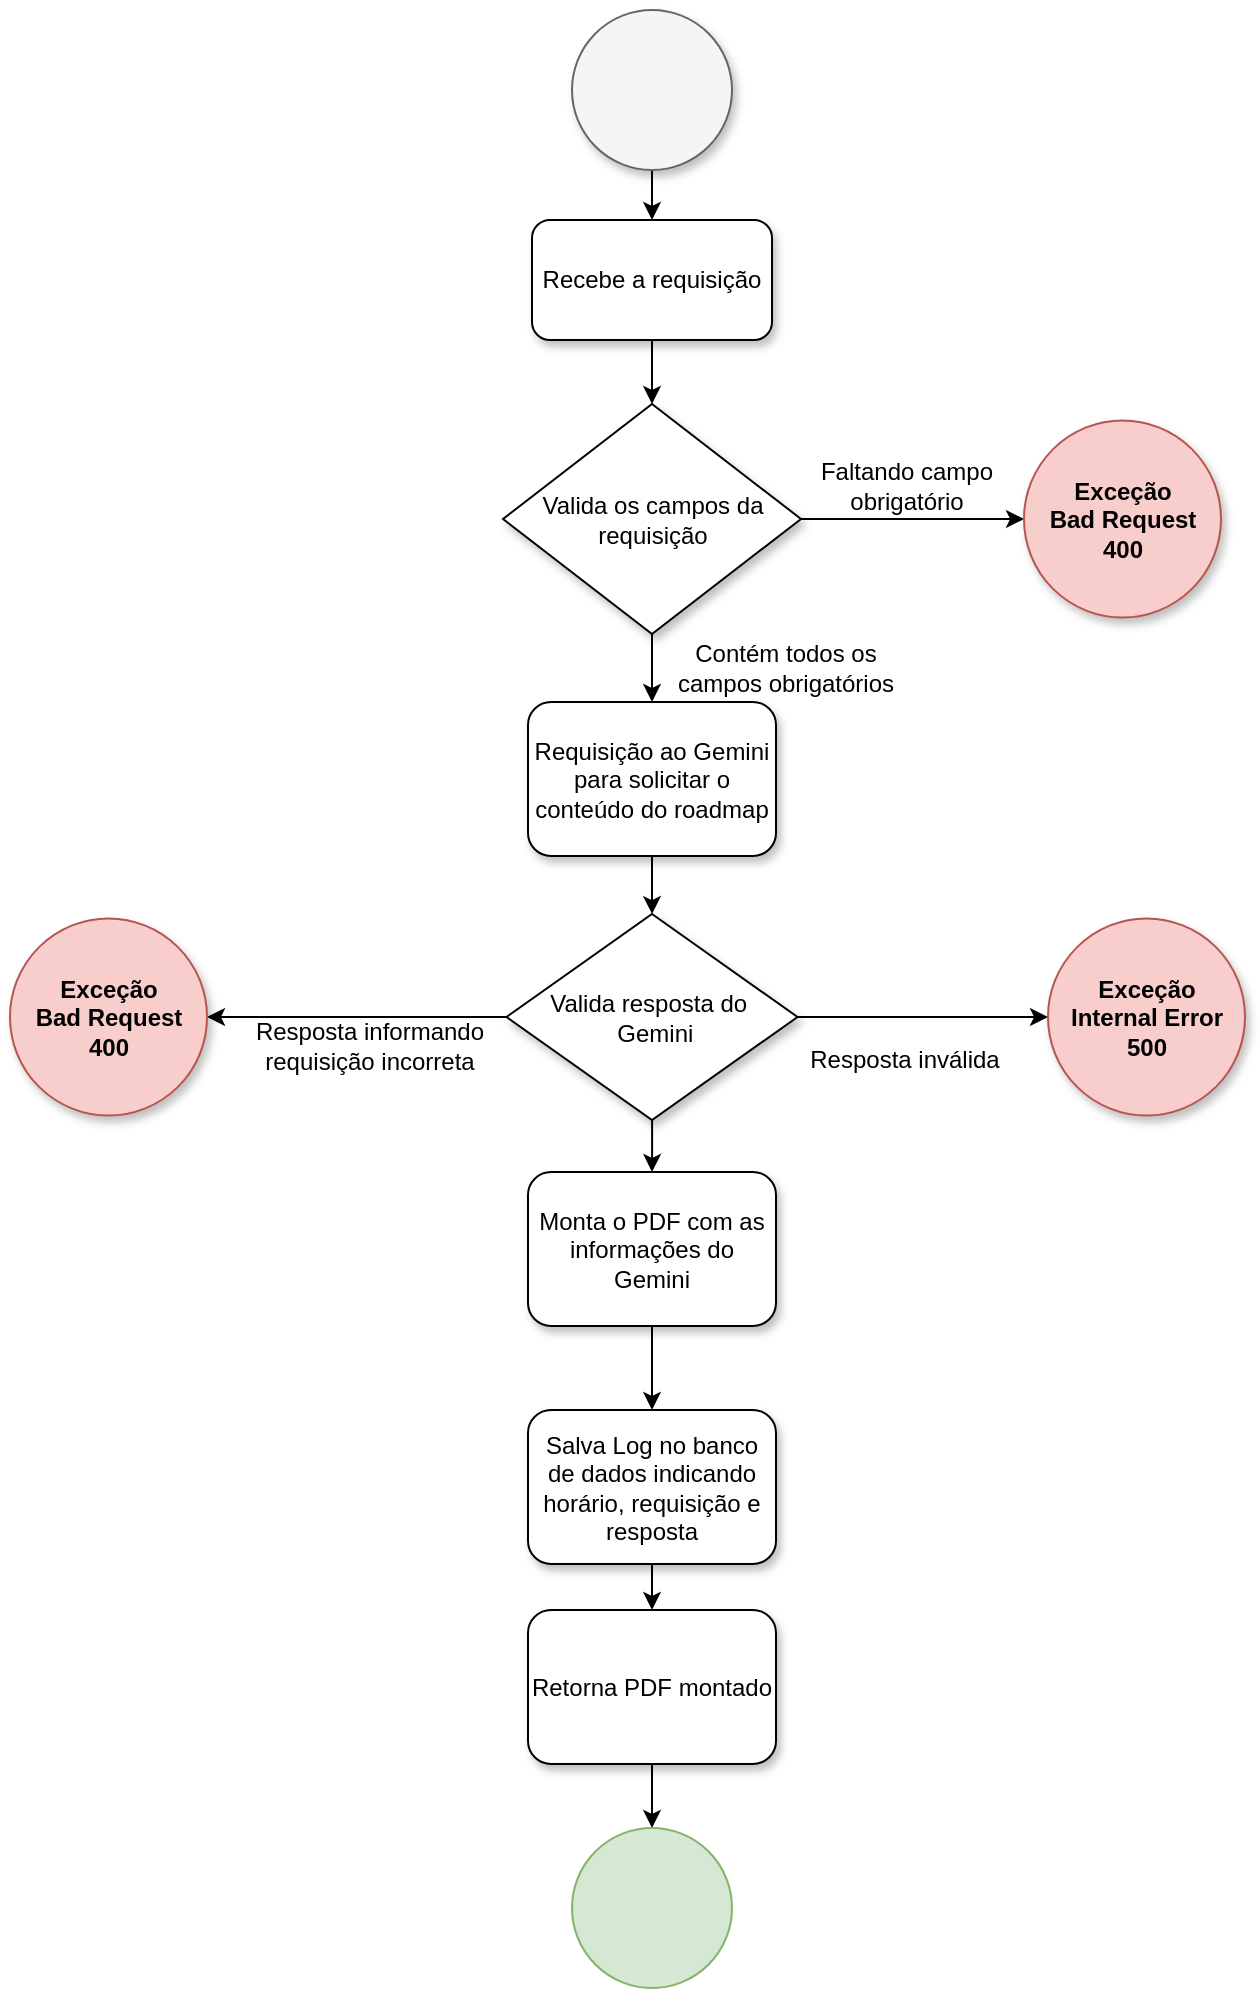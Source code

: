 <mxfile version="24.1.0" type="device">
  <diagram name="Página-1" id="kvqB4XTYlVuP7oloyrDj">
    <mxGraphModel dx="1834" dy="836" grid="0" gridSize="10" guides="1" tooltips="1" connect="1" arrows="1" fold="1" page="0" pageScale="1" pageWidth="827" pageHeight="1169" math="0" shadow="0">
      <root>
        <mxCell id="0" />
        <mxCell id="1" parent="0" />
        <mxCell id="bFlDrP61uAebZtQf7gFe-3" style="edgeStyle=orthogonalEdgeStyle;rounded=0;orthogonalLoop=1;jettySize=auto;html=1;" parent="1" source="bFlDrP61uAebZtQf7gFe-1" target="bFlDrP61uAebZtQf7gFe-2" edge="1">
          <mxGeometry relative="1" as="geometry" />
        </mxCell>
        <mxCell id="bFlDrP61uAebZtQf7gFe-1" value="" style="ellipse;whiteSpace=wrap;html=1;aspect=fixed;fillColor=#f5f5f5;strokeColor=#666666;fontColor=#333333;shadow=1;" parent="1" vertex="1">
          <mxGeometry x="284" y="68" width="80" height="80" as="geometry" />
        </mxCell>
        <mxCell id="bFlDrP61uAebZtQf7gFe-5" style="edgeStyle=orthogonalEdgeStyle;rounded=0;orthogonalLoop=1;jettySize=auto;html=1;entryX=0.5;entryY=0;entryDx=0;entryDy=0;" parent="1" source="bFlDrP61uAebZtQf7gFe-2" target="bFlDrP61uAebZtQf7gFe-4" edge="1">
          <mxGeometry relative="1" as="geometry" />
        </mxCell>
        <mxCell id="bFlDrP61uAebZtQf7gFe-2" value="Recebe a requisição" style="rounded=1;whiteSpace=wrap;html=1;shadow=1;glass=0;" parent="1" vertex="1">
          <mxGeometry x="264" y="173" width="120" height="60" as="geometry" />
        </mxCell>
        <mxCell id="bFlDrP61uAebZtQf7gFe-6" style="edgeStyle=orthogonalEdgeStyle;rounded=0;orthogonalLoop=1;jettySize=auto;html=1;exitX=1;exitY=0.5;exitDx=0;exitDy=0;entryX=0;entryY=0.5;entryDx=0;entryDy=0;" parent="1" source="bFlDrP61uAebZtQf7gFe-4" target="bFlDrP61uAebZtQf7gFe-8" edge="1">
          <mxGeometry relative="1" as="geometry">
            <mxPoint x="486" y="323" as="targetPoint" />
          </mxGeometry>
        </mxCell>
        <mxCell id="bFlDrP61uAebZtQf7gFe-10" style="edgeStyle=orthogonalEdgeStyle;rounded=0;orthogonalLoop=1;jettySize=auto;html=1;entryX=0.5;entryY=0;entryDx=0;entryDy=0;" parent="1" source="bFlDrP61uAebZtQf7gFe-4" target="bFlDrP61uAebZtQf7gFe-12" edge="1">
          <mxGeometry relative="1" as="geometry">
            <mxPoint x="324" y="441" as="targetPoint" />
          </mxGeometry>
        </mxCell>
        <mxCell id="bFlDrP61uAebZtQf7gFe-4" value="Valida os campos da requisição" style="rhombus;whiteSpace=wrap;html=1;shadow=1;" parent="1" vertex="1">
          <mxGeometry x="249.5" y="265" width="149" height="115" as="geometry" />
        </mxCell>
        <mxCell id="bFlDrP61uAebZtQf7gFe-7" value="Faltando campo obrigatório" style="text;html=1;align=center;verticalAlign=middle;whiteSpace=wrap;rounded=0;" parent="1" vertex="1">
          <mxGeometry x="393" y="291" width="117" height="30" as="geometry" />
        </mxCell>
        <mxCell id="bFlDrP61uAebZtQf7gFe-8" value="&lt;b&gt;Exceção&lt;br&gt;Bad Request &lt;br&gt;400&lt;/b&gt;" style="ellipse;whiteSpace=wrap;html=1;aspect=fixed;shadow=1;fillColor=#f8cecc;strokeColor=#b85450;" parent="1" vertex="1">
          <mxGeometry x="510" y="273.25" width="98.5" height="98.5" as="geometry" />
        </mxCell>
        <mxCell id="bFlDrP61uAebZtQf7gFe-11" value="Contém todos os campos obrigatórios" style="text;html=1;align=center;verticalAlign=middle;whiteSpace=wrap;rounded=0;" parent="1" vertex="1">
          <mxGeometry x="330" y="379.75" width="122" height="34.25" as="geometry" />
        </mxCell>
        <mxCell id="bFlDrP61uAebZtQf7gFe-14" style="edgeStyle=orthogonalEdgeStyle;rounded=0;orthogonalLoop=1;jettySize=auto;html=1;" parent="1" source="bFlDrP61uAebZtQf7gFe-12" target="bFlDrP61uAebZtQf7gFe-13" edge="1">
          <mxGeometry relative="1" as="geometry" />
        </mxCell>
        <mxCell id="bFlDrP61uAebZtQf7gFe-12" value="Requisição ao Gemini para solicitar o conteúdo do roadmap" style="rounded=1;whiteSpace=wrap;html=1;shadow=1;glass=0;" parent="1" vertex="1">
          <mxGeometry x="262" y="414" width="124" height="77" as="geometry" />
        </mxCell>
        <mxCell id="bFlDrP61uAebZtQf7gFe-15" style="edgeStyle=orthogonalEdgeStyle;rounded=0;orthogonalLoop=1;jettySize=auto;html=1;entryX=0;entryY=0.5;entryDx=0;entryDy=0;" parent="1" source="bFlDrP61uAebZtQf7gFe-13" target="bFlDrP61uAebZtQf7gFe-17" edge="1">
          <mxGeometry relative="1" as="geometry">
            <mxPoint x="515" y="610.5" as="targetPoint" />
          </mxGeometry>
        </mxCell>
        <mxCell id="bFlDrP61uAebZtQf7gFe-18" style="edgeStyle=orthogonalEdgeStyle;rounded=0;orthogonalLoop=1;jettySize=auto;html=1;entryX=0.5;entryY=0;entryDx=0;entryDy=0;" parent="1" source="bFlDrP61uAebZtQf7gFe-13" target="bFlDrP61uAebZtQf7gFe-22" edge="1">
          <mxGeometry relative="1" as="geometry">
            <mxPoint x="328" y="725" as="targetPoint" />
          </mxGeometry>
        </mxCell>
        <mxCell id="bFlDrP61uAebZtQf7gFe-19" style="edgeStyle=orthogonalEdgeStyle;rounded=0;orthogonalLoop=1;jettySize=auto;html=1;entryX=1;entryY=0.5;entryDx=0;entryDy=0;" parent="1" source="bFlDrP61uAebZtQf7gFe-13" target="bFlDrP61uAebZtQf7gFe-21" edge="1">
          <mxGeometry relative="1" as="geometry">
            <mxPoint x="91" y="611" as="targetPoint" />
          </mxGeometry>
        </mxCell>
        <mxCell id="bFlDrP61uAebZtQf7gFe-13" value="Valida resposta do&amp;nbsp; &amp;nbsp;Gemini" style="rhombus;whiteSpace=wrap;html=1;shadow=1;" parent="1" vertex="1">
          <mxGeometry x="251.25" y="520" width="145.5" height="103" as="geometry" />
        </mxCell>
        <mxCell id="bFlDrP61uAebZtQf7gFe-16" value="Resposta inválida" style="text;html=1;align=center;verticalAlign=middle;whiteSpace=wrap;rounded=0;" parent="1" vertex="1">
          <mxGeometry x="398.5" y="578" width="103" height="30" as="geometry" />
        </mxCell>
        <mxCell id="bFlDrP61uAebZtQf7gFe-17" value="&lt;b&gt;Exceção&lt;br&gt;Internal Error &lt;br&gt;500&lt;/b&gt;" style="ellipse;whiteSpace=wrap;html=1;aspect=fixed;shadow=1;fillColor=#f8cecc;strokeColor=#b85450;" parent="1" vertex="1">
          <mxGeometry x="522" y="522.25" width="98.5" height="98.5" as="geometry" />
        </mxCell>
        <mxCell id="bFlDrP61uAebZtQf7gFe-20" value="Resposta informando requisição incorreta" style="text;html=1;align=center;verticalAlign=middle;whiteSpace=wrap;rounded=0;" parent="1" vertex="1">
          <mxGeometry x="115.5" y="564" width="134" height="44" as="geometry" />
        </mxCell>
        <mxCell id="bFlDrP61uAebZtQf7gFe-21" value="&lt;b&gt;Exceção&lt;br&gt;Bad Request &lt;br&gt;400&lt;/b&gt;" style="ellipse;whiteSpace=wrap;html=1;aspect=fixed;shadow=1;fillColor=#f8cecc;strokeColor=#b85450;" parent="1" vertex="1">
          <mxGeometry x="3" y="522.25" width="98.5" height="98.5" as="geometry" />
        </mxCell>
        <mxCell id="bFlDrP61uAebZtQf7gFe-24" style="edgeStyle=orthogonalEdgeStyle;rounded=0;orthogonalLoop=1;jettySize=auto;html=1;" parent="1" source="bFlDrP61uAebZtQf7gFe-22" target="bFlDrP61uAebZtQf7gFe-23" edge="1">
          <mxGeometry relative="1" as="geometry" />
        </mxCell>
        <mxCell id="bFlDrP61uAebZtQf7gFe-22" value="Monta o PDF com as informações do Gemini" style="rounded=1;whiteSpace=wrap;html=1;shadow=1;glass=0;" parent="1" vertex="1">
          <mxGeometry x="262" y="649" width="124" height="77" as="geometry" />
        </mxCell>
        <mxCell id="jgH24REX6Sh2TUdSJP96-3" style="edgeStyle=orthogonalEdgeStyle;rounded=0;orthogonalLoop=1;jettySize=auto;html=1;entryX=0.5;entryY=0;entryDx=0;entryDy=0;" parent="1" source="bFlDrP61uAebZtQf7gFe-23" target="jgH24REX6Sh2TUdSJP96-2" edge="1">
          <mxGeometry relative="1" as="geometry" />
        </mxCell>
        <mxCell id="bFlDrP61uAebZtQf7gFe-23" value="Salva Log no banco de dados indicando horário, requisição e resposta" style="rounded=1;whiteSpace=wrap;html=1;shadow=1;glass=0;" parent="1" vertex="1">
          <mxGeometry x="262" y="768" width="124" height="77" as="geometry" />
        </mxCell>
        <mxCell id="jgH24REX6Sh2TUdSJP96-6" style="edgeStyle=orthogonalEdgeStyle;rounded=0;orthogonalLoop=1;jettySize=auto;html=1;entryX=0.5;entryY=0;entryDx=0;entryDy=0;" parent="1" source="jgH24REX6Sh2TUdSJP96-2" target="jgH24REX6Sh2TUdSJP96-5" edge="1">
          <mxGeometry relative="1" as="geometry" />
        </mxCell>
        <mxCell id="jgH24REX6Sh2TUdSJP96-2" value="Retorna PDF montado" style="rounded=1;whiteSpace=wrap;html=1;shadow=1;glass=0;" parent="1" vertex="1">
          <mxGeometry x="262" y="868" width="124" height="77" as="geometry" />
        </mxCell>
        <mxCell id="jgH24REX6Sh2TUdSJP96-5" value="" style="ellipse;whiteSpace=wrap;html=1;aspect=fixed;fillColor=#d5e8d4;strokeColor=#82b366;" parent="1" vertex="1">
          <mxGeometry x="284" y="977" width="80" height="80" as="geometry" />
        </mxCell>
      </root>
    </mxGraphModel>
  </diagram>
</mxfile>
